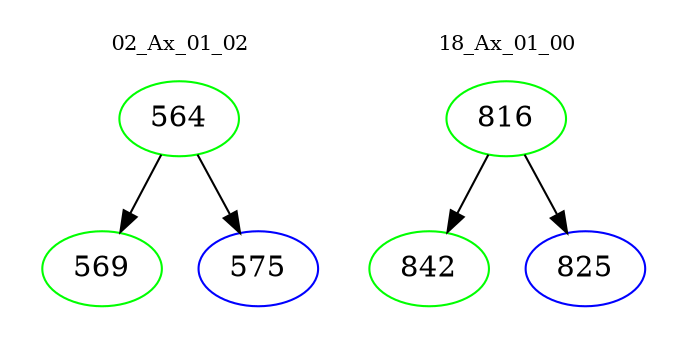 digraph{
subgraph cluster_0 {
color = white
label = "02_Ax_01_02";
fontsize=10;
T0_564 [label="564", color="green"]
T0_564 -> T0_569 [color="black"]
T0_569 [label="569", color="green"]
T0_564 -> T0_575 [color="black"]
T0_575 [label="575", color="blue"]
}
subgraph cluster_1 {
color = white
label = "18_Ax_01_00";
fontsize=10;
T1_816 [label="816", color="green"]
T1_816 -> T1_842 [color="black"]
T1_842 [label="842", color="green"]
T1_816 -> T1_825 [color="black"]
T1_825 [label="825", color="blue"]
}
}
